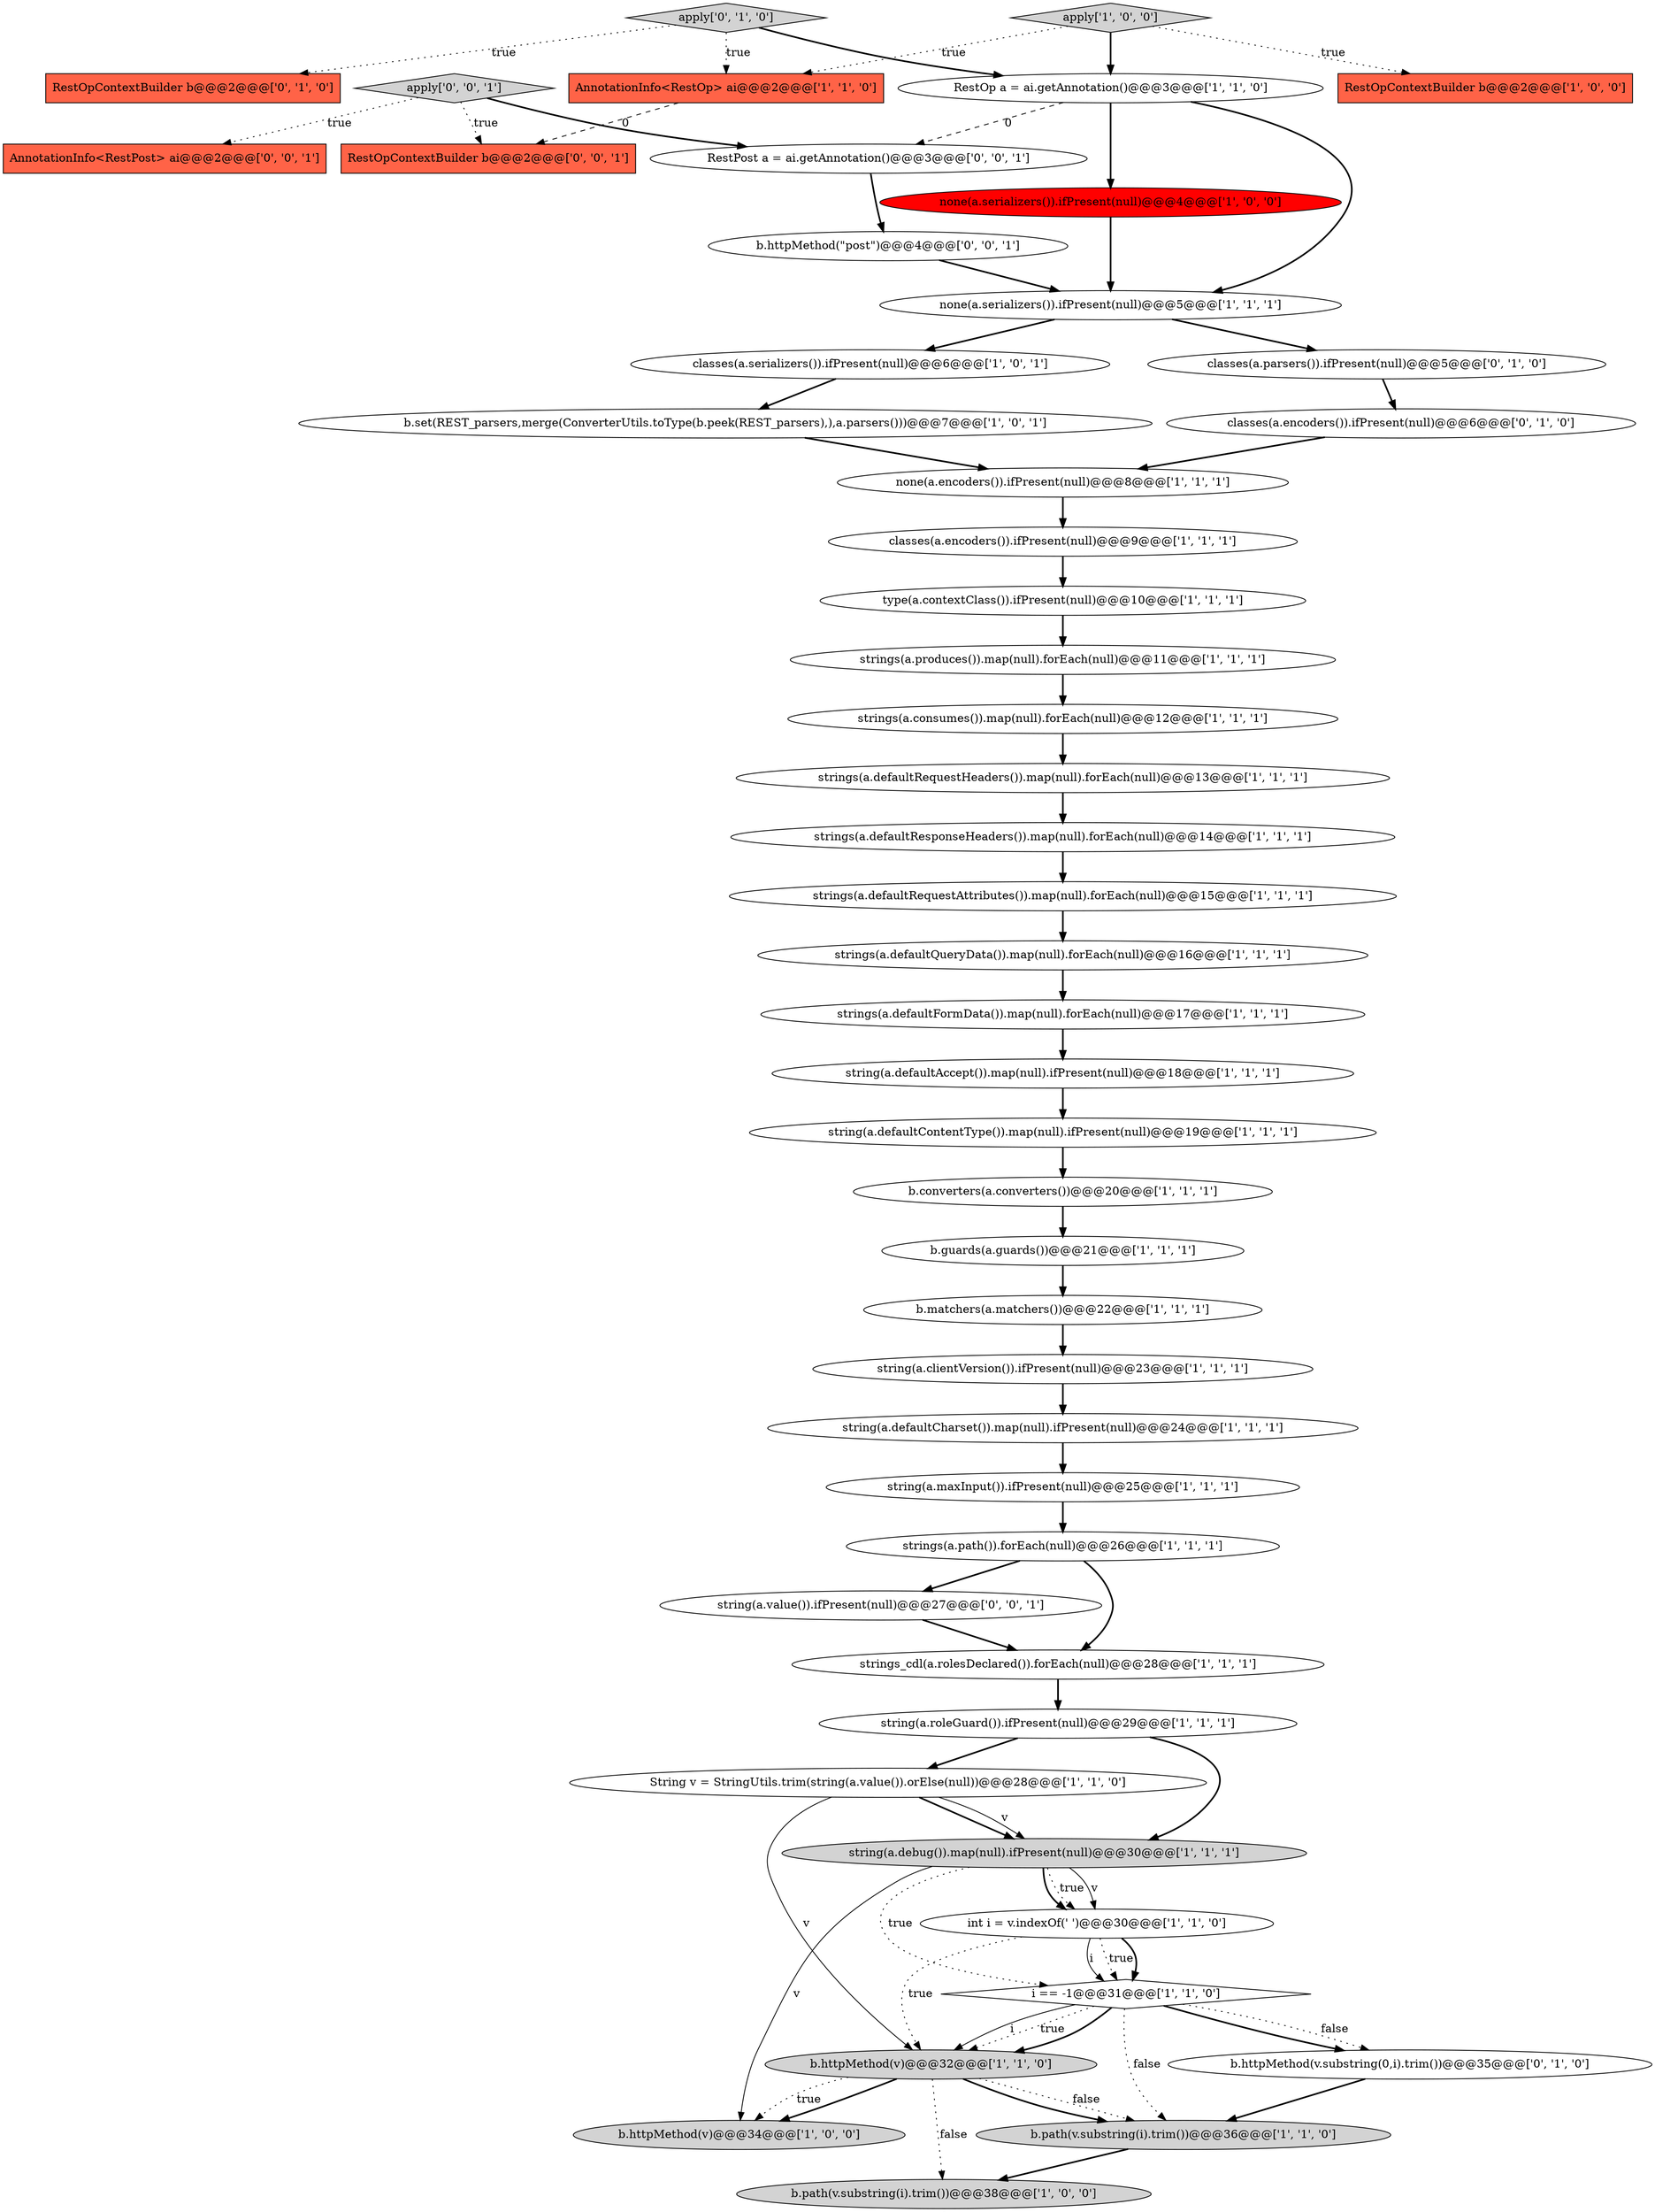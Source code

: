 digraph {
2 [style = filled, label = "none(a.serializers()).ifPresent(null)@@@5@@@['1', '1', '1']", fillcolor = white, shape = ellipse image = "AAA0AAABBB1BBB"];
0 [style = filled, label = "none(a.serializers()).ifPresent(null)@@@4@@@['1', '0', '0']", fillcolor = red, shape = ellipse image = "AAA1AAABBB1BBB"];
43 [style = filled, label = "AnnotationInfo<RestPost> ai@@@2@@@['0', '0', '1']", fillcolor = tomato, shape = box image = "AAA0AAABBB3BBB"];
25 [style = filled, label = "classes(a.encoders()).ifPresent(null)@@@9@@@['1', '1', '1']", fillcolor = white, shape = ellipse image = "AAA0AAABBB1BBB"];
42 [style = filled, label = "RestPost a = ai.getAnnotation()@@@3@@@['0', '0', '1']", fillcolor = white, shape = ellipse image = "AAA0AAABBB3BBB"];
38 [style = filled, label = "apply['0', '1', '0']", fillcolor = lightgray, shape = diamond image = "AAA0AAABBB2BBB"];
19 [style = filled, label = "b.matchers(a.matchers())@@@22@@@['1', '1', '1']", fillcolor = white, shape = ellipse image = "AAA0AAABBB1BBB"];
44 [style = filled, label = "string(a.value()).ifPresent(null)@@@27@@@['0', '0', '1']", fillcolor = white, shape = ellipse image = "AAA0AAABBB3BBB"];
9 [style = filled, label = "string(a.roleGuard()).ifPresent(null)@@@29@@@['1', '1', '1']", fillcolor = white, shape = ellipse image = "AAA0AAABBB1BBB"];
23 [style = filled, label = "strings(a.defaultResponseHeaders()).map(null).forEach(null)@@@14@@@['1', '1', '1']", fillcolor = white, shape = ellipse image = "AAA0AAABBB1BBB"];
33 [style = filled, label = "b.path(v.substring(i).trim())@@@36@@@['1', '1', '0']", fillcolor = lightgray, shape = ellipse image = "AAA0AAABBB1BBB"];
21 [style = filled, label = "strings(a.defaultQueryData()).map(null).forEach(null)@@@16@@@['1', '1', '1']", fillcolor = white, shape = ellipse image = "AAA0AAABBB1BBB"];
26 [style = filled, label = "type(a.contextClass()).ifPresent(null)@@@10@@@['1', '1', '1']", fillcolor = white, shape = ellipse image = "AAA0AAABBB1BBB"];
32 [style = filled, label = "RestOp a = ai.getAnnotation()@@@3@@@['1', '1', '0']", fillcolor = white, shape = ellipse image = "AAA0AAABBB1BBB"];
8 [style = filled, label = "strings(a.produces()).map(null).forEach(null)@@@11@@@['1', '1', '1']", fillcolor = white, shape = ellipse image = "AAA0AAABBB1BBB"];
17 [style = filled, label = "b.guards(a.guards())@@@21@@@['1', '1', '1']", fillcolor = white, shape = ellipse image = "AAA0AAABBB1BBB"];
45 [style = filled, label = "b.httpMethod(\"post\")@@@4@@@['0', '0', '1']", fillcolor = white, shape = ellipse image = "AAA0AAABBB3BBB"];
5 [style = filled, label = "strings_cdl(a.rolesDeclared()).forEach(null)@@@28@@@['1', '1', '1']", fillcolor = white, shape = ellipse image = "AAA0AAABBB1BBB"];
31 [style = filled, label = "string(a.defaultContentType()).map(null).ifPresent(null)@@@19@@@['1', '1', '1']", fillcolor = white, shape = ellipse image = "AAA0AAABBB1BBB"];
20 [style = filled, label = "string(a.clientVersion()).ifPresent(null)@@@23@@@['1', '1', '1']", fillcolor = white, shape = ellipse image = "AAA0AAABBB1BBB"];
13 [style = filled, label = "String v = StringUtils.trim(string(a.value()).orElse(null))@@@28@@@['1', '1', '0']", fillcolor = white, shape = ellipse image = "AAA0AAABBB1BBB"];
12 [style = filled, label = "i == -1@@@31@@@['1', '1', '0']", fillcolor = white, shape = diamond image = "AAA0AAABBB1BBB"];
29 [style = filled, label = "classes(a.serializers()).ifPresent(null)@@@6@@@['1', '0', '1']", fillcolor = white, shape = ellipse image = "AAA0AAABBB1BBB"];
15 [style = filled, label = "string(a.maxInput()).ifPresent(null)@@@25@@@['1', '1', '1']", fillcolor = white, shape = ellipse image = "AAA0AAABBB1BBB"];
24 [style = filled, label = "strings(a.consumes()).map(null).forEach(null)@@@12@@@['1', '1', '1']", fillcolor = white, shape = ellipse image = "AAA0AAABBB1BBB"];
10 [style = filled, label = "strings(a.defaultRequestAttributes()).map(null).forEach(null)@@@15@@@['1', '1', '1']", fillcolor = white, shape = ellipse image = "AAA0AAABBB1BBB"];
37 [style = filled, label = "classes(a.parsers()).ifPresent(null)@@@5@@@['0', '1', '0']", fillcolor = white, shape = ellipse image = "AAA0AAABBB2BBB"];
14 [style = filled, label = "strings(a.defaultFormData()).map(null).forEach(null)@@@17@@@['1', '1', '1']", fillcolor = white, shape = ellipse image = "AAA0AAABBB1BBB"];
34 [style = filled, label = "none(a.encoders()).ifPresent(null)@@@8@@@['1', '1', '1']", fillcolor = white, shape = ellipse image = "AAA0AAABBB1BBB"];
30 [style = filled, label = "b.path(v.substring(i).trim())@@@38@@@['1', '0', '0']", fillcolor = lightgray, shape = ellipse image = "AAA0AAABBB1BBB"];
3 [style = filled, label = "b.httpMethod(v)@@@32@@@['1', '1', '0']", fillcolor = lightgray, shape = ellipse image = "AAA0AAABBB1BBB"];
40 [style = filled, label = "RestOpContextBuilder b@@@2@@@['0', '1', '0']", fillcolor = tomato, shape = box image = "AAA0AAABBB2BBB"];
22 [style = filled, label = "b.set(REST_parsers,merge(ConverterUtils.toType(b.peek(REST_parsers),),a.parsers()))@@@7@@@['1', '0', '1']", fillcolor = white, shape = ellipse image = "AAA0AAABBB1BBB"];
18 [style = filled, label = "string(a.defaultAccept()).map(null).ifPresent(null)@@@18@@@['1', '1', '1']", fillcolor = white, shape = ellipse image = "AAA0AAABBB1BBB"];
7 [style = filled, label = "RestOpContextBuilder b@@@2@@@['1', '0', '0']", fillcolor = tomato, shape = box image = "AAA0AAABBB1BBB"];
36 [style = filled, label = "string(a.defaultCharset()).map(null).ifPresent(null)@@@24@@@['1', '1', '1']", fillcolor = white, shape = ellipse image = "AAA0AAABBB1BBB"];
41 [style = filled, label = "b.httpMethod(v.substring(0,i).trim())@@@35@@@['0', '1', '0']", fillcolor = white, shape = ellipse image = "AAA0AAABBB2BBB"];
39 [style = filled, label = "classes(a.encoders()).ifPresent(null)@@@6@@@['0', '1', '0']", fillcolor = white, shape = ellipse image = "AAA0AAABBB2BBB"];
1 [style = filled, label = "string(a.debug()).map(null).ifPresent(null)@@@30@@@['1', '1', '1']", fillcolor = lightgray, shape = ellipse image = "AAA0AAABBB1BBB"];
16 [style = filled, label = "AnnotationInfo<RestOp> ai@@@2@@@['1', '1', '0']", fillcolor = tomato, shape = box image = "AAA0AAABBB1BBB"];
6 [style = filled, label = "b.httpMethod(v)@@@34@@@['1', '0', '0']", fillcolor = lightgray, shape = ellipse image = "AAA0AAABBB1BBB"];
27 [style = filled, label = "apply['1', '0', '0']", fillcolor = lightgray, shape = diamond image = "AAA0AAABBB1BBB"];
46 [style = filled, label = "RestOpContextBuilder b@@@2@@@['0', '0', '1']", fillcolor = tomato, shape = box image = "AAA0AAABBB3BBB"];
47 [style = filled, label = "apply['0', '0', '1']", fillcolor = lightgray, shape = diamond image = "AAA0AAABBB3BBB"];
4 [style = filled, label = "b.converters(a.converters())@@@20@@@['1', '1', '1']", fillcolor = white, shape = ellipse image = "AAA0AAABBB1BBB"];
11 [style = filled, label = "strings(a.defaultRequestHeaders()).map(null).forEach(null)@@@13@@@['1', '1', '1']", fillcolor = white, shape = ellipse image = "AAA0AAABBB1BBB"];
28 [style = filled, label = "strings(a.path()).forEach(null)@@@26@@@['1', '1', '1']", fillcolor = white, shape = ellipse image = "AAA0AAABBB1BBB"];
35 [style = filled, label = "int i = v.indexOf(' ')@@@30@@@['1', '1', '0']", fillcolor = white, shape = ellipse image = "AAA0AAABBB1BBB"];
18->31 [style = bold, label=""];
12->3 [style = dotted, label="true"];
1->35 [style = dotted, label="true"];
27->32 [style = bold, label=""];
34->25 [style = bold, label=""];
28->5 [style = bold, label=""];
12->33 [style = dotted, label="false"];
4->17 [style = bold, label=""];
5->9 [style = bold, label=""];
47->42 [style = bold, label=""];
1->35 [style = solid, label="v"];
42->45 [style = bold, label=""];
35->12 [style = solid, label="i"];
3->33 [style = dotted, label="false"];
39->34 [style = bold, label=""];
19->20 [style = bold, label=""];
32->0 [style = bold, label=""];
35->3 [style = dotted, label="true"];
0->2 [style = bold, label=""];
36->15 [style = bold, label=""];
31->4 [style = bold, label=""];
3->6 [style = bold, label=""];
1->35 [style = bold, label=""];
26->8 [style = bold, label=""];
3->30 [style = dotted, label="false"];
10->21 [style = bold, label=""];
3->33 [style = bold, label=""];
3->6 [style = dotted, label="true"];
35->12 [style = dotted, label="true"];
45->2 [style = bold, label=""];
32->2 [style = bold, label=""];
17->19 [style = bold, label=""];
27->16 [style = dotted, label="true"];
13->1 [style = bold, label=""];
12->41 [style = dotted, label="false"];
16->46 [style = dashed, label="0"];
38->32 [style = bold, label=""];
13->1 [style = solid, label="v"];
12->41 [style = bold, label=""];
47->43 [style = dotted, label="true"];
38->16 [style = dotted, label="true"];
27->7 [style = dotted, label="true"];
15->28 [style = bold, label=""];
24->11 [style = bold, label=""];
47->46 [style = dotted, label="true"];
22->34 [style = bold, label=""];
1->6 [style = solid, label="v"];
25->26 [style = bold, label=""];
1->12 [style = dotted, label="true"];
32->42 [style = dashed, label="0"];
28->44 [style = bold, label=""];
23->10 [style = bold, label=""];
33->30 [style = bold, label=""];
9->13 [style = bold, label=""];
13->3 [style = solid, label="v"];
14->18 [style = bold, label=""];
12->3 [style = bold, label=""];
41->33 [style = bold, label=""];
29->22 [style = bold, label=""];
35->12 [style = bold, label=""];
2->37 [style = bold, label=""];
9->1 [style = bold, label=""];
12->3 [style = solid, label="i"];
2->29 [style = bold, label=""];
38->40 [style = dotted, label="true"];
11->23 [style = bold, label=""];
44->5 [style = bold, label=""];
37->39 [style = bold, label=""];
20->36 [style = bold, label=""];
21->14 [style = bold, label=""];
8->24 [style = bold, label=""];
}
